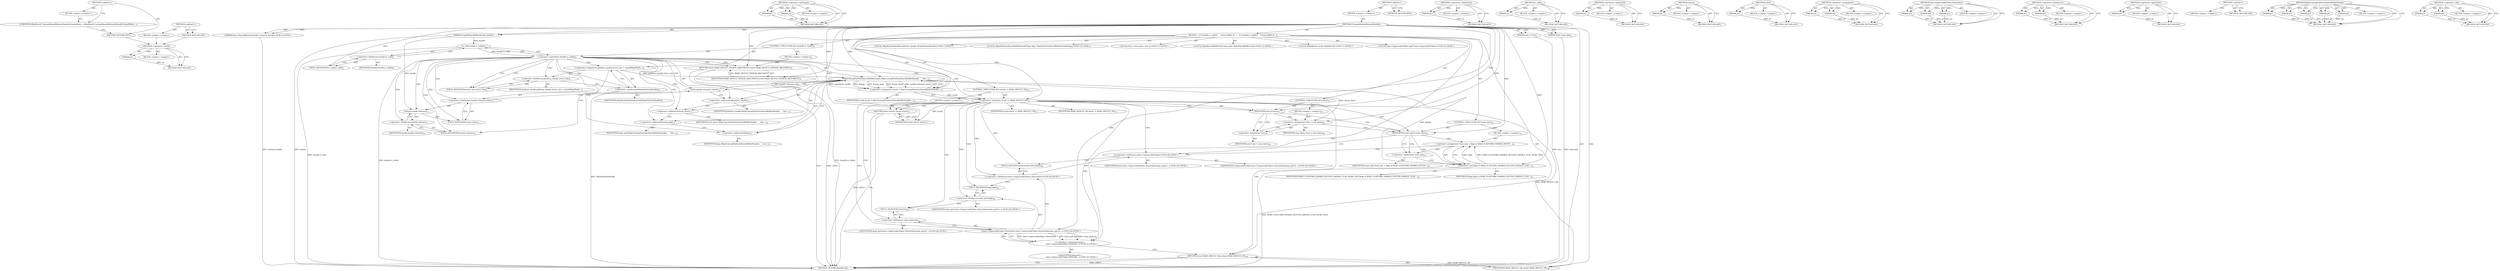 digraph "&lt;global&gt;" {
vulnerable_147 [label=<(METHOD,&lt;operator&gt;.sizeOf)>];
vulnerable_148 [label=<(PARAM,p1)>];
vulnerable_149 [label=<(BLOCK,&lt;empty&gt;,&lt;empty&gt;)>];
vulnerable_150 [label=<(METHOD_RETURN,ANY)>];
vulnerable_171 [label=<(METHOD,&lt;operator&gt;.notEquals)>];
vulnerable_172 [label=<(PARAM,p1)>];
vulnerable_173 [label=<(PARAM,p2)>];
vulnerable_174 [label=<(BLOCK,&lt;empty&gt;,&lt;empty&gt;)>];
vulnerable_175 [label=<(METHOD_RETURN,ANY)>];
vulnerable_6 [label=<(METHOD,&lt;global&gt;)<SUB>1</SUB>>];
vulnerable_7 [label=<(BLOCK,&lt;empty&gt;,&lt;empty&gt;)<SUB>1</SUB>>];
vulnerable_8 [label=<(METHOD,UnwrapSharedMemoryHandle)<SUB>1</SUB>>];
vulnerable_9 [label=<(PARAM,ScopedSharedBufferHandle handle)<SUB>1</SUB>>];
vulnerable_10 [label="<(PARAM,base::SharedMemoryHandle* memory_handle)<SUB>2</SUB>>"];
vulnerable_11 [label=<(PARAM,size_t* size)<SUB>3</SUB>>];
vulnerable_12 [label=<(PARAM,bool* read_only)<SUB>4</SUB>>];
vulnerable_13 [label=<(BLOCK,{
   if (!handle.is_valid())
     return MOJO_R...,{
   if (!handle.is_valid())
     return MOJO_R...)<SUB>4</SUB>>];
vulnerable_14 [label=<(CONTROL_STRUCTURE,IF,if (!handle.is_valid()))<SUB>5</SUB>>];
vulnerable_15 [label=<(&lt;operator&gt;.logicalNot,!handle.is_valid())<SUB>5</SUB>>];
vulnerable_16 [label=<(is_valid,handle.is_valid())<SUB>5</SUB>>];
vulnerable_17 [label=<(&lt;operator&gt;.fieldAccess,handle.is_valid)<SUB>5</SUB>>];
vulnerable_18 [label=<(IDENTIFIER,handle,handle.is_valid())<SUB>5</SUB>>];
vulnerable_19 [label=<(FIELD_IDENTIFIER,is_valid,is_valid)<SUB>5</SUB>>];
vulnerable_20 [label=<(BLOCK,&lt;empty&gt;,&lt;empty&gt;)<SUB>6</SUB>>];
vulnerable_21 [label=<(RETURN,return MOJO_RESULT_INVALID_ARGUMENT;,return MOJO_RESULT_INVALID_ARGUMENT;)<SUB>6</SUB>>];
vulnerable_22 [label=<(IDENTIFIER,MOJO_RESULT_INVALID_ARGUMENT,return MOJO_RESULT_INVALID_ARGUMENT;)<SUB>6</SUB>>];
vulnerable_23 [label="<(LOCAL,MojoPlatformHandle platform_handle: MojoPlatformHandle)<SUB>7</SUB>>"];
vulnerable_24 [label=<(&lt;operator&gt;.assignment,platform_handle.struct_size = sizeof(MojoPlatfo...)<SUB>8</SUB>>];
vulnerable_25 [label=<(&lt;operator&gt;.fieldAccess,platform_handle.struct_size)<SUB>8</SUB>>];
vulnerable_26 [label=<(IDENTIFIER,platform_handle,platform_handle.struct_size = sizeof(MojoPlatfo...)<SUB>8</SUB>>];
vulnerable_27 [label=<(FIELD_IDENTIFIER,struct_size,struct_size)<SUB>8</SUB>>];
vulnerable_28 [label=<(&lt;operator&gt;.sizeOf,sizeof(MojoPlatformHandle))<SUB>8</SUB>>];
vulnerable_29 [label=<(IDENTIFIER,MojoPlatformHandle,sizeof(MojoPlatformHandle))<SUB>8</SUB>>];
vulnerable_30 [label="<(LOCAL,MojoPlatformSharedBufferHandleFlags flags: MojoPlatformSharedBufferHandleFlags)<SUB>10</SUB>>"];
vulnerable_31 [label="<(LOCAL,size_t num_bytes: size_t)<SUB>11</SUB>>"];
vulnerable_32 [label="<(LOCAL,MojoSharedBufferGuid mojo_guid: MojoSharedBufferGuid)<SUB>12</SUB>>"];
vulnerable_33 [label="<(LOCAL,MojoResult result: MojoResult)<SUB>13</SUB>>"];
vulnerable_34 [label=<(&lt;operator&gt;.assignment,result = MojoUnwrapPlatformSharedBufferHandle(
...)<SUB>13</SUB>>];
vulnerable_35 [label=<(IDENTIFIER,result,result = MojoUnwrapPlatformSharedBufferHandle(
...)<SUB>13</SUB>>];
vulnerable_36 [label=<(MojoUnwrapPlatformSharedBufferHandle,MojoUnwrapPlatformSharedBufferHandle(
      han...)<SUB>13</SUB>>];
vulnerable_37 [label=<(value,handle.release().value())<SUB>14</SUB>>];
vulnerable_38 [label=<(&lt;operator&gt;.fieldAccess,handle.release().value)<SUB>14</SUB>>];
vulnerable_39 [label=<(release,handle.release())<SUB>14</SUB>>];
vulnerable_40 [label=<(&lt;operator&gt;.fieldAccess,handle.release)<SUB>14</SUB>>];
vulnerable_41 [label=<(IDENTIFIER,handle,handle.release())<SUB>14</SUB>>];
vulnerable_42 [label=<(FIELD_IDENTIFIER,release,release)<SUB>14</SUB>>];
vulnerable_43 [label=<(FIELD_IDENTIFIER,value,value)<SUB>14</SUB>>];
vulnerable_44 [label=<(&lt;operator&gt;.addressOf,&amp;platform_handle)<SUB>14</SUB>>];
vulnerable_45 [label=<(IDENTIFIER,platform_handle,MojoUnwrapPlatformSharedBufferHandle(
      han...)<SUB>14</SUB>>];
vulnerable_46 [label=<(&lt;operator&gt;.addressOf,&amp;num_bytes)<SUB>14</SUB>>];
vulnerable_47 [label=<(IDENTIFIER,num_bytes,MojoUnwrapPlatformSharedBufferHandle(
      han...)<SUB>14</SUB>>];
vulnerable_48 [label=<(&lt;operator&gt;.addressOf,&amp;mojo_guid)<SUB>14</SUB>>];
vulnerable_49 [label=<(IDENTIFIER,mojo_guid,MojoUnwrapPlatformSharedBufferHandle(
      han...)<SUB>14</SUB>>];
vulnerable_50 [label=<(&lt;operator&gt;.addressOf,&amp;flags)<SUB>15</SUB>>];
vulnerable_51 [label=<(IDENTIFIER,flags,MojoUnwrapPlatformSharedBufferHandle(
      han...)<SUB>15</SUB>>];
vulnerable_52 [label=<(CONTROL_STRUCTURE,IF,if (result != MOJO_RESULT_OK))<SUB>16</SUB>>];
vulnerable_53 [label=<(&lt;operator&gt;.notEquals,result != MOJO_RESULT_OK)<SUB>16</SUB>>];
vulnerable_54 [label=<(IDENTIFIER,result,result != MOJO_RESULT_OK)<SUB>16</SUB>>];
vulnerable_55 [label=<(IDENTIFIER,MOJO_RESULT_OK,result != MOJO_RESULT_OK)<SUB>16</SUB>>];
vulnerable_56 [label=<(BLOCK,&lt;empty&gt;,&lt;empty&gt;)<SUB>17</SUB>>];
vulnerable_57 [label=<(RETURN,return result;,return result;)<SUB>17</SUB>>];
vulnerable_58 [label=<(IDENTIFIER,result,return result;)<SUB>17</SUB>>];
vulnerable_59 [label=<(CONTROL_STRUCTURE,IF,if (size))<SUB>19</SUB>>];
vulnerable_60 [label=<(IDENTIFIER,size,if (size))<SUB>19</SUB>>];
vulnerable_61 [label=<(BLOCK,&lt;empty&gt;,&lt;empty&gt;)<SUB>20</SUB>>];
vulnerable_62 [label=<(&lt;operator&gt;.assignment,*size = num_bytes)<SUB>20</SUB>>];
vulnerable_63 [label=<(&lt;operator&gt;.indirection,*size)<SUB>20</SUB>>];
vulnerable_64 [label=<(IDENTIFIER,size,*size = num_bytes)<SUB>20</SUB>>];
vulnerable_65 [label=<(IDENTIFIER,num_bytes,*size = num_bytes)<SUB>20</SUB>>];
vulnerable_66 [label=<(CONTROL_STRUCTURE,IF,if (read_only))<SUB>22</SUB>>];
vulnerable_67 [label=<(IDENTIFIER,read_only,if (read_only))<SUB>22</SUB>>];
vulnerable_68 [label=<(BLOCK,&lt;empty&gt;,&lt;empty&gt;)<SUB>23</SUB>>];
vulnerable_69 [label=<(&lt;operator&gt;.assignment,*read_only = flags &amp; MOJO_PLATFORM_SHARED_BUFFE...)<SUB>23</SUB>>];
vulnerable_70 [label=<(&lt;operator&gt;.indirection,*read_only)<SUB>23</SUB>>];
vulnerable_71 [label=<(IDENTIFIER,read_only,*read_only = flags &amp; MOJO_PLATFORM_SHARED_BUFFE...)<SUB>23</SUB>>];
vulnerable_72 [label=<(&lt;operator&gt;.and,flags &amp; MOJO_PLATFORM_SHARED_BUFFER_HANDLE_FLAG...)<SUB>23</SUB>>];
vulnerable_73 [label=<(IDENTIFIER,flags,flags &amp; MOJO_PLATFORM_SHARED_BUFFER_HANDLE_FLAG...)<SUB>23</SUB>>];
vulnerable_74 [label=<(IDENTIFIER,MOJO_PLATFORM_SHARED_BUFFER_HANDLE_FLAG_READ_ONLY,flags &amp; MOJO_PLATFORM_SHARED_BUFFER_HANDLE_FLAG...)<SUB>23</SUB>>];
vulnerable_75 [label="<(LOCAL,base.UnguessableToken guid: base.UnguessableToken)<SUB>25</SUB>>"];
vulnerable_76 [label="<(&lt;operator&gt;.assignment,guid =
       base::UnguessableToken::Deseriali...)<SUB>25</SUB>>"];
vulnerable_77 [label="<(IDENTIFIER,guid,guid =
       base::UnguessableToken::Deseriali...)<SUB>25</SUB>>"];
vulnerable_78 [label="<(base.UnguessableToken.Deserialize,base::UnguessableToken::Deserialize(mojo_guid.h...)<SUB>26</SUB>>"];
vulnerable_79 [label="<(&lt;operator&gt;.fieldAccess,base::UnguessableToken::Deserialize)<SUB>26</SUB>>"];
vulnerable_80 [label="<(&lt;operator&gt;.fieldAccess,base::UnguessableToken)<SUB>26</SUB>>"];
vulnerable_81 [label="<(IDENTIFIER,base,base::UnguessableToken::Deserialize(mojo_guid.h...)<SUB>26</SUB>>"];
vulnerable_82 [label="<(IDENTIFIER,UnguessableToken,base::UnguessableToken::Deserialize(mojo_guid.h...)<SUB>26</SUB>>"];
vulnerable_83 [label=<(FIELD_IDENTIFIER,Deserialize,Deserialize)<SUB>26</SUB>>];
vulnerable_84 [label=<(&lt;operator&gt;.fieldAccess,mojo_guid.high)<SUB>26</SUB>>];
vulnerable_85 [label="<(IDENTIFIER,mojo_guid,base::UnguessableToken::Deserialize(mojo_guid.h...)<SUB>26</SUB>>"];
vulnerable_86 [label=<(FIELD_IDENTIFIER,high,high)<SUB>26</SUB>>];
vulnerable_87 [label=<(&lt;operator&gt;.fieldAccess,mojo_guid.low)<SUB>26</SUB>>];
vulnerable_88 [label="<(IDENTIFIER,mojo_guid,base::UnguessableToken::Deserialize(mojo_guid.h...)<SUB>26</SUB>>"];
vulnerable_89 [label=<(FIELD_IDENTIFIER,low,low)<SUB>26</SUB>>];
vulnerable_90 [label=<(RETURN,return MOJO_RESULT_OK;,return MOJO_RESULT_OK;)<SUB>46</SUB>>];
vulnerable_91 [label=<(IDENTIFIER,MOJO_RESULT_OK,return MOJO_RESULT_OK;)<SUB>46</SUB>>];
vulnerable_92 [label=<(METHOD_RETURN,MojoResult)<SUB>1</SUB>>];
vulnerable_94 [label=<(METHOD_RETURN,ANY)<SUB>1</SUB>>];
vulnerable_176 [label=<(METHOD,&lt;operator&gt;.indirection)>];
vulnerable_177 [label=<(PARAM,p1)>];
vulnerable_178 [label=<(BLOCK,&lt;empty&gt;,&lt;empty&gt;)>];
vulnerable_179 [label=<(METHOD_RETURN,ANY)>];
vulnerable_133 [label=<(METHOD,is_valid)>];
vulnerable_134 [label=<(PARAM,p1)>];
vulnerable_135 [label=<(BLOCK,&lt;empty&gt;,&lt;empty&gt;)>];
vulnerable_136 [label=<(METHOD_RETURN,ANY)>];
vulnerable_167 [label=<(METHOD,&lt;operator&gt;.addressOf)>];
vulnerable_168 [label=<(PARAM,p1)>];
vulnerable_169 [label=<(BLOCK,&lt;empty&gt;,&lt;empty&gt;)>];
vulnerable_170 [label=<(METHOD_RETURN,ANY)>];
vulnerable_163 [label=<(METHOD,release)>];
vulnerable_164 [label=<(PARAM,p1)>];
vulnerable_165 [label=<(BLOCK,&lt;empty&gt;,&lt;empty&gt;)>];
vulnerable_166 [label=<(METHOD_RETURN,ANY)>];
vulnerable_159 [label=<(METHOD,value)>];
vulnerable_160 [label=<(PARAM,p1)>];
vulnerable_161 [label=<(BLOCK,&lt;empty&gt;,&lt;empty&gt;)>];
vulnerable_162 [label=<(METHOD_RETURN,ANY)>];
vulnerable_142 [label=<(METHOD,&lt;operator&gt;.assignment)>];
vulnerable_143 [label=<(PARAM,p1)>];
vulnerable_144 [label=<(PARAM,p2)>];
vulnerable_145 [label=<(BLOCK,&lt;empty&gt;,&lt;empty&gt;)>];
vulnerable_146 [label=<(METHOD_RETURN,ANY)>];
vulnerable_185 [label=<(METHOD,base.UnguessableToken.Deserialize)>];
vulnerable_186 [label=<(PARAM,p1)>];
vulnerable_187 [label=<(PARAM,p2)>];
vulnerable_188 [label=<(PARAM,p3)>];
vulnerable_189 [label=<(BLOCK,&lt;empty&gt;,&lt;empty&gt;)>];
vulnerable_190 [label=<(METHOD_RETURN,ANY)>];
vulnerable_137 [label=<(METHOD,&lt;operator&gt;.fieldAccess)>];
vulnerable_138 [label=<(PARAM,p1)>];
vulnerable_139 [label=<(PARAM,p2)>];
vulnerable_140 [label=<(BLOCK,&lt;empty&gt;,&lt;empty&gt;)>];
vulnerable_141 [label=<(METHOD_RETURN,ANY)>];
vulnerable_129 [label=<(METHOD,&lt;operator&gt;.logicalNot)>];
vulnerable_130 [label=<(PARAM,p1)>];
vulnerable_131 [label=<(BLOCK,&lt;empty&gt;,&lt;empty&gt;)>];
vulnerable_132 [label=<(METHOD_RETURN,ANY)>];
vulnerable_123 [label=<(METHOD,&lt;global&gt;)<SUB>1</SUB>>];
vulnerable_124 [label=<(BLOCK,&lt;empty&gt;,&lt;empty&gt;)>];
vulnerable_125 [label=<(METHOD_RETURN,ANY)>];
vulnerable_151 [label=<(METHOD,MojoUnwrapPlatformSharedBufferHandle)>];
vulnerable_152 [label=<(PARAM,p1)>];
vulnerable_153 [label=<(PARAM,p2)>];
vulnerable_154 [label=<(PARAM,p3)>];
vulnerable_155 [label=<(PARAM,p4)>];
vulnerable_156 [label=<(PARAM,p5)>];
vulnerable_157 [label=<(BLOCK,&lt;empty&gt;,&lt;empty&gt;)>];
vulnerable_158 [label=<(METHOD_RETURN,ANY)>];
vulnerable_180 [label=<(METHOD,&lt;operator&gt;.and)>];
vulnerable_181 [label=<(PARAM,p1)>];
vulnerable_182 [label=<(PARAM,p2)>];
vulnerable_183 [label=<(BLOCK,&lt;empty&gt;,&lt;empty&gt;)>];
vulnerable_184 [label=<(METHOD_RETURN,ANY)>];
fixed_6 [label=<(METHOD,&lt;global&gt;)<SUB>1</SUB>>];
fixed_7 [label=<(BLOCK,&lt;empty&gt;,&lt;empty&gt;)<SUB>1</SUB>>];
fixed_8 [label=<(UNKNOWN,MojoResult UnwrapSharedMemoryHandle(ScopedShare...,MojoResult UnwrapSharedMemoryHandle(ScopedShare...)<SUB>1</SUB>>];
fixed_9 [label=<(METHOD_RETURN,ANY)<SUB>1</SUB>>];
fixed_14 [label=<(METHOD,&lt;global&gt;)<SUB>1</SUB>>];
fixed_15 [label=<(BLOCK,&lt;empty&gt;,&lt;empty&gt;)>];
fixed_16 [label=<(METHOD_RETURN,ANY)>];
vulnerable_147 -> vulnerable_148  [key=0, label="AST: "];
vulnerable_147 -> vulnerable_148  [key=1, label="DDG: "];
vulnerable_147 -> vulnerable_149  [key=0, label="AST: "];
vulnerable_147 -> vulnerable_150  [key=0, label="AST: "];
vulnerable_147 -> vulnerable_150  [key=1, label="CFG: "];
vulnerable_148 -> vulnerable_150  [key=0, label="DDG: p1"];
vulnerable_171 -> vulnerable_172  [key=0, label="AST: "];
vulnerable_171 -> vulnerable_172  [key=1, label="DDG: "];
vulnerable_171 -> vulnerable_174  [key=0, label="AST: "];
vulnerable_171 -> vulnerable_173  [key=0, label="AST: "];
vulnerable_171 -> vulnerable_173  [key=1, label="DDG: "];
vulnerable_171 -> vulnerable_175  [key=0, label="AST: "];
vulnerable_171 -> vulnerable_175  [key=1, label="CFG: "];
vulnerable_172 -> vulnerable_175  [key=0, label="DDG: p1"];
vulnerable_173 -> vulnerable_175  [key=0, label="DDG: p2"];
vulnerable_6 -> vulnerable_7  [key=0, label="AST: "];
vulnerable_6 -> vulnerable_94  [key=0, label="AST: "];
vulnerable_6 -> vulnerable_94  [key=1, label="CFG: "];
vulnerable_7 -> vulnerable_8  [key=0, label="AST: "];
vulnerable_8 -> vulnerable_9  [key=0, label="AST: "];
vulnerable_8 -> vulnerable_9  [key=1, label="DDG: "];
vulnerable_8 -> vulnerable_10  [key=0, label="AST: "];
vulnerable_8 -> vulnerable_10  [key=1, label="DDG: "];
vulnerable_8 -> vulnerable_11  [key=0, label="AST: "];
vulnerable_8 -> vulnerable_11  [key=1, label="DDG: "];
vulnerable_8 -> vulnerable_12  [key=0, label="AST: "];
vulnerable_8 -> vulnerable_12  [key=1, label="DDG: "];
vulnerable_8 -> vulnerable_13  [key=0, label="AST: "];
vulnerable_8 -> vulnerable_92  [key=0, label="AST: "];
vulnerable_8 -> vulnerable_19  [key=0, label="CFG: "];
vulnerable_8 -> vulnerable_60  [key=0, label="DDG: "];
vulnerable_8 -> vulnerable_67  [key=0, label="DDG: "];
vulnerable_8 -> vulnerable_91  [key=0, label="DDG: "];
vulnerable_8 -> vulnerable_21  [key=0, label="DDG: "];
vulnerable_8 -> vulnerable_36  [key=0, label="DDG: "];
vulnerable_8 -> vulnerable_53  [key=0, label="DDG: "];
vulnerable_8 -> vulnerable_62  [key=0, label="DDG: "];
vulnerable_8 -> vulnerable_78  [key=0, label="DDG: "];
vulnerable_8 -> vulnerable_22  [key=0, label="DDG: "];
vulnerable_8 -> vulnerable_58  [key=0, label="DDG: "];
vulnerable_8 -> vulnerable_72  [key=0, label="DDG: "];
vulnerable_9 -> vulnerable_92  [key=0, label="DDG: handle"];
vulnerable_9 -> vulnerable_16  [key=0, label="DDG: handle"];
vulnerable_9 -> vulnerable_39  [key=0, label="DDG: handle"];
vulnerable_10 -> vulnerable_92  [key=0, label="DDG: memory_handle"];
vulnerable_11 -> vulnerable_92  [key=0, label="DDG: size"];
vulnerable_12 -> vulnerable_92  [key=0, label="DDG: read_only"];
vulnerable_13 -> vulnerable_14  [key=0, label="AST: "];
vulnerable_13 -> vulnerable_23  [key=0, label="AST: "];
vulnerable_13 -> vulnerable_24  [key=0, label="AST: "];
vulnerable_13 -> vulnerable_30  [key=0, label="AST: "];
vulnerable_13 -> vulnerable_31  [key=0, label="AST: "];
vulnerable_13 -> vulnerable_32  [key=0, label="AST: "];
vulnerable_13 -> vulnerable_33  [key=0, label="AST: "];
vulnerable_13 -> vulnerable_34  [key=0, label="AST: "];
vulnerable_13 -> vulnerable_52  [key=0, label="AST: "];
vulnerable_13 -> vulnerable_59  [key=0, label="AST: "];
vulnerable_13 -> vulnerable_66  [key=0, label="AST: "];
vulnerable_13 -> vulnerable_75  [key=0, label="AST: "];
vulnerable_13 -> vulnerable_76  [key=0, label="AST: "];
vulnerable_13 -> vulnerable_90  [key=0, label="AST: "];
vulnerable_14 -> vulnerable_15  [key=0, label="AST: "];
vulnerable_14 -> vulnerable_20  [key=0, label="AST: "];
vulnerable_15 -> vulnerable_16  [key=0, label="AST: "];
vulnerable_15 -> vulnerable_21  [key=0, label="CFG: "];
vulnerable_15 -> vulnerable_21  [key=1, label="CDG: "];
vulnerable_15 -> vulnerable_27  [key=0, label="CFG: "];
vulnerable_15 -> vulnerable_27  [key=1, label="CDG: "];
vulnerable_15 -> vulnerable_92  [key=0, label="DDG: handle.is_valid()"];
vulnerable_15 -> vulnerable_92  [key=1, label="DDG: !handle.is_valid()"];
vulnerable_15 -> vulnerable_34  [key=0, label="CDG: "];
vulnerable_15 -> vulnerable_48  [key=0, label="CDG: "];
vulnerable_15 -> vulnerable_42  [key=0, label="CDG: "];
vulnerable_15 -> vulnerable_28  [key=0, label="CDG: "];
vulnerable_15 -> vulnerable_37  [key=0, label="CDG: "];
vulnerable_15 -> vulnerable_46  [key=0, label="CDG: "];
vulnerable_15 -> vulnerable_38  [key=0, label="CDG: "];
vulnerable_15 -> vulnerable_25  [key=0, label="CDG: "];
vulnerable_15 -> vulnerable_40  [key=0, label="CDG: "];
vulnerable_15 -> vulnerable_50  [key=0, label="CDG: "];
vulnerable_15 -> vulnerable_44  [key=0, label="CDG: "];
vulnerable_15 -> vulnerable_43  [key=0, label="CDG: "];
vulnerable_15 -> vulnerable_24  [key=0, label="CDG: "];
vulnerable_15 -> vulnerable_36  [key=0, label="CDG: "];
vulnerable_15 -> vulnerable_53  [key=0, label="CDG: "];
vulnerable_15 -> vulnerable_39  [key=0, label="CDG: "];
vulnerable_16 -> vulnerable_17  [key=0, label="AST: "];
vulnerable_16 -> vulnerable_15  [key=0, label="CFG: "];
vulnerable_16 -> vulnerable_15  [key=1, label="DDG: handle.is_valid"];
vulnerable_16 -> vulnerable_92  [key=0, label="DDG: handle.is_valid"];
vulnerable_17 -> vulnerable_18  [key=0, label="AST: "];
vulnerable_17 -> vulnerable_19  [key=0, label="AST: "];
vulnerable_17 -> vulnerable_16  [key=0, label="CFG: "];
vulnerable_19 -> vulnerable_17  [key=0, label="CFG: "];
vulnerable_20 -> vulnerable_21  [key=0, label="AST: "];
vulnerable_21 -> vulnerable_22  [key=0, label="AST: "];
vulnerable_21 -> vulnerable_92  [key=0, label="CFG: "];
vulnerable_21 -> vulnerable_92  [key=1, label="DDG: &lt;RET&gt;"];
vulnerable_22 -> vulnerable_21  [key=0, label="DDG: MOJO_RESULT_INVALID_ARGUMENT"];
vulnerable_24 -> vulnerable_25  [key=0, label="AST: "];
vulnerable_24 -> vulnerable_28  [key=0, label="AST: "];
vulnerable_24 -> vulnerable_42  [key=0, label="CFG: "];
vulnerable_24 -> vulnerable_36  [key=0, label="DDG: platform_handle.struct_size"];
vulnerable_25 -> vulnerable_26  [key=0, label="AST: "];
vulnerable_25 -> vulnerable_27  [key=0, label="AST: "];
vulnerable_25 -> vulnerable_28  [key=0, label="CFG: "];
vulnerable_27 -> vulnerable_25  [key=0, label="CFG: "];
vulnerable_28 -> vulnerable_29  [key=0, label="AST: "];
vulnerable_28 -> vulnerable_24  [key=0, label="CFG: "];
vulnerable_28 -> vulnerable_92  [key=0, label="DDG: MojoPlatformHandle"];
vulnerable_34 -> vulnerable_35  [key=0, label="AST: "];
vulnerable_34 -> vulnerable_36  [key=0, label="AST: "];
vulnerable_34 -> vulnerable_53  [key=0, label="CFG: "];
vulnerable_34 -> vulnerable_53  [key=1, label="DDG: result"];
vulnerable_36 -> vulnerable_37  [key=0, label="AST: "];
vulnerable_36 -> vulnerable_44  [key=0, label="AST: "];
vulnerable_36 -> vulnerable_46  [key=0, label="AST: "];
vulnerable_36 -> vulnerable_48  [key=0, label="AST: "];
vulnerable_36 -> vulnerable_50  [key=0, label="AST: "];
vulnerable_36 -> vulnerable_34  [key=0, label="CFG: "];
vulnerable_36 -> vulnerable_34  [key=1, label="DDG: &amp;platform_handle"];
vulnerable_36 -> vulnerable_34  [key=2, label="DDG: &amp;flags"];
vulnerable_36 -> vulnerable_34  [key=3, label="DDG: &amp;mojo_guid"];
vulnerable_36 -> vulnerable_34  [key=4, label="DDG: &amp;num_bytes"];
vulnerable_36 -> vulnerable_34  [key=5, label="DDG: handle.release().value()"];
vulnerable_36 -> vulnerable_62  [key=0, label="DDG: &amp;num_bytes"];
vulnerable_36 -> vulnerable_72  [key=0, label="DDG: &amp;flags"];
vulnerable_37 -> vulnerable_38  [key=0, label="AST: "];
vulnerable_37 -> vulnerable_44  [key=0, label="CFG: "];
vulnerable_37 -> vulnerable_36  [key=0, label="DDG: handle.release().value"];
vulnerable_38 -> vulnerable_39  [key=0, label="AST: "];
vulnerable_38 -> vulnerable_43  [key=0, label="AST: "];
vulnerable_38 -> vulnerable_37  [key=0, label="CFG: "];
vulnerable_39 -> vulnerable_40  [key=0, label="AST: "];
vulnerable_39 -> vulnerable_43  [key=0, label="CFG: "];
vulnerable_40 -> vulnerable_41  [key=0, label="AST: "];
vulnerable_40 -> vulnerable_42  [key=0, label="AST: "];
vulnerable_40 -> vulnerable_39  [key=0, label="CFG: "];
vulnerable_42 -> vulnerable_40  [key=0, label="CFG: "];
vulnerable_43 -> vulnerable_38  [key=0, label="CFG: "];
vulnerable_44 -> vulnerable_45  [key=0, label="AST: "];
vulnerable_44 -> vulnerable_46  [key=0, label="CFG: "];
vulnerable_46 -> vulnerable_47  [key=0, label="AST: "];
vulnerable_46 -> vulnerable_48  [key=0, label="CFG: "];
vulnerable_48 -> vulnerable_49  [key=0, label="AST: "];
vulnerable_48 -> vulnerable_50  [key=0, label="CFG: "];
vulnerable_50 -> vulnerable_51  [key=0, label="AST: "];
vulnerable_50 -> vulnerable_36  [key=0, label="CFG: "];
vulnerable_52 -> vulnerable_53  [key=0, label="AST: "];
vulnerable_52 -> vulnerable_56  [key=0, label="AST: "];
vulnerable_53 -> vulnerable_54  [key=0, label="AST: "];
vulnerable_53 -> vulnerable_55  [key=0, label="AST: "];
vulnerable_53 -> vulnerable_60  [key=0, label="CFG: "];
vulnerable_53 -> vulnerable_60  [key=1, label="CDG: "];
vulnerable_53 -> vulnerable_57  [key=0, label="CFG: "];
vulnerable_53 -> vulnerable_57  [key=1, label="CDG: "];
vulnerable_53 -> vulnerable_91  [key=0, label="DDG: MOJO_RESULT_OK"];
vulnerable_53 -> vulnerable_58  [key=0, label="DDG: result"];
vulnerable_53 -> vulnerable_89  [key=0, label="CDG: "];
vulnerable_53 -> vulnerable_84  [key=0, label="CDG: "];
vulnerable_53 -> vulnerable_67  [key=0, label="CDG: "];
vulnerable_53 -> vulnerable_76  [key=0, label="CDG: "];
vulnerable_53 -> vulnerable_87  [key=0, label="CDG: "];
vulnerable_53 -> vulnerable_90  [key=0, label="CDG: "];
vulnerable_53 -> vulnerable_79  [key=0, label="CDG: "];
vulnerable_53 -> vulnerable_80  [key=0, label="CDG: "];
vulnerable_53 -> vulnerable_83  [key=0, label="CDG: "];
vulnerable_53 -> vulnerable_78  [key=0, label="CDG: "];
vulnerable_53 -> vulnerable_86  [key=0, label="CDG: "];
vulnerable_56 -> vulnerable_57  [key=0, label="AST: "];
vulnerable_57 -> vulnerable_58  [key=0, label="AST: "];
vulnerable_57 -> vulnerable_92  [key=0, label="CFG: "];
vulnerable_57 -> vulnerable_92  [key=1, label="DDG: &lt;RET&gt;"];
vulnerable_58 -> vulnerable_57  [key=0, label="DDG: result"];
vulnerable_59 -> vulnerable_60  [key=0, label="AST: "];
vulnerable_59 -> vulnerable_61  [key=0, label="AST: "];
vulnerable_60 -> vulnerable_67  [key=0, label="CFG: "];
vulnerable_60 -> vulnerable_63  [key=0, label="CFG: "];
vulnerable_60 -> vulnerable_63  [key=1, label="CDG: "];
vulnerable_60 -> vulnerable_62  [key=0, label="CDG: "];
vulnerable_61 -> vulnerable_62  [key=0, label="AST: "];
vulnerable_62 -> vulnerable_63  [key=0, label="AST: "];
vulnerable_62 -> vulnerable_65  [key=0, label="AST: "];
vulnerable_62 -> vulnerable_67  [key=0, label="CFG: "];
vulnerable_63 -> vulnerable_64  [key=0, label="AST: "];
vulnerable_63 -> vulnerable_62  [key=0, label="CFG: "];
vulnerable_66 -> vulnerable_67  [key=0, label="AST: "];
vulnerable_66 -> vulnerable_68  [key=0, label="AST: "];
vulnerable_67 -> vulnerable_70  [key=0, label="CFG: "];
vulnerable_67 -> vulnerable_70  [key=1, label="CDG: "];
vulnerable_67 -> vulnerable_80  [key=0, label="CFG: "];
vulnerable_67 -> vulnerable_72  [key=0, label="CDG: "];
vulnerable_67 -> vulnerable_69  [key=0, label="CDG: "];
vulnerable_68 -> vulnerable_69  [key=0, label="AST: "];
vulnerable_69 -> vulnerable_70  [key=0, label="AST: "];
vulnerable_69 -> vulnerable_72  [key=0, label="AST: "];
vulnerable_69 -> vulnerable_80  [key=0, label="CFG: "];
vulnerable_70 -> vulnerable_71  [key=0, label="AST: "];
vulnerable_70 -> vulnerable_72  [key=0, label="CFG: "];
vulnerable_72 -> vulnerable_73  [key=0, label="AST: "];
vulnerable_72 -> vulnerable_74  [key=0, label="AST: "];
vulnerable_72 -> vulnerable_69  [key=0, label="CFG: "];
vulnerable_72 -> vulnerable_69  [key=1, label="DDG: flags"];
vulnerable_72 -> vulnerable_69  [key=2, label="DDG: MOJO_PLATFORM_SHARED_BUFFER_HANDLE_FLAG_READ_ONLY"];
vulnerable_72 -> vulnerable_92  [key=0, label="DDG: MOJO_PLATFORM_SHARED_BUFFER_HANDLE_FLAG_READ_ONLY"];
vulnerable_76 -> vulnerable_77  [key=0, label="AST: "];
vulnerable_76 -> vulnerable_78  [key=0, label="AST: "];
vulnerable_76 -> vulnerable_90  [key=0, label="CFG: "];
vulnerable_78 -> vulnerable_79  [key=0, label="AST: "];
vulnerable_78 -> vulnerable_84  [key=0, label="AST: "];
vulnerable_78 -> vulnerable_87  [key=0, label="AST: "];
vulnerable_78 -> vulnerable_76  [key=0, label="CFG: "];
vulnerable_78 -> vulnerable_76  [key=1, label="DDG: base::UnguessableToken::Deserialize"];
vulnerable_78 -> vulnerable_76  [key=2, label="DDG: mojo_guid.high"];
vulnerable_78 -> vulnerable_76  [key=3, label="DDG: mojo_guid.low"];
vulnerable_79 -> vulnerable_80  [key=0, label="AST: "];
vulnerable_79 -> vulnerable_83  [key=0, label="AST: "];
vulnerable_79 -> vulnerable_86  [key=0, label="CFG: "];
vulnerable_80 -> vulnerable_81  [key=0, label="AST: "];
vulnerable_80 -> vulnerable_82  [key=0, label="AST: "];
vulnerable_80 -> vulnerable_83  [key=0, label="CFG: "];
vulnerable_83 -> vulnerable_79  [key=0, label="CFG: "];
vulnerable_84 -> vulnerable_85  [key=0, label="AST: "];
vulnerable_84 -> vulnerable_86  [key=0, label="AST: "];
vulnerable_84 -> vulnerable_89  [key=0, label="CFG: "];
vulnerable_86 -> vulnerable_84  [key=0, label="CFG: "];
vulnerable_87 -> vulnerable_88  [key=0, label="AST: "];
vulnerable_87 -> vulnerable_89  [key=0, label="AST: "];
vulnerable_87 -> vulnerable_78  [key=0, label="CFG: "];
vulnerable_89 -> vulnerable_87  [key=0, label="CFG: "];
vulnerable_90 -> vulnerable_91  [key=0, label="AST: "];
vulnerable_90 -> vulnerable_92  [key=0, label="CFG: "];
vulnerable_90 -> vulnerable_92  [key=1, label="DDG: &lt;RET&gt;"];
vulnerable_91 -> vulnerable_90  [key=0, label="DDG: MOJO_RESULT_OK"];
vulnerable_176 -> vulnerable_177  [key=0, label="AST: "];
vulnerable_176 -> vulnerable_177  [key=1, label="DDG: "];
vulnerable_176 -> vulnerable_178  [key=0, label="AST: "];
vulnerable_176 -> vulnerable_179  [key=0, label="AST: "];
vulnerable_176 -> vulnerable_179  [key=1, label="CFG: "];
vulnerable_177 -> vulnerable_179  [key=0, label="DDG: p1"];
vulnerable_133 -> vulnerable_134  [key=0, label="AST: "];
vulnerable_133 -> vulnerable_134  [key=1, label="DDG: "];
vulnerable_133 -> vulnerable_135  [key=0, label="AST: "];
vulnerable_133 -> vulnerable_136  [key=0, label="AST: "];
vulnerable_133 -> vulnerable_136  [key=1, label="CFG: "];
vulnerable_134 -> vulnerable_136  [key=0, label="DDG: p1"];
vulnerable_167 -> vulnerable_168  [key=0, label="AST: "];
vulnerable_167 -> vulnerable_168  [key=1, label="DDG: "];
vulnerable_167 -> vulnerable_169  [key=0, label="AST: "];
vulnerable_167 -> vulnerable_170  [key=0, label="AST: "];
vulnerable_167 -> vulnerable_170  [key=1, label="CFG: "];
vulnerable_168 -> vulnerable_170  [key=0, label="DDG: p1"];
vulnerable_163 -> vulnerable_164  [key=0, label="AST: "];
vulnerable_163 -> vulnerable_164  [key=1, label="DDG: "];
vulnerable_163 -> vulnerable_165  [key=0, label="AST: "];
vulnerable_163 -> vulnerable_166  [key=0, label="AST: "];
vulnerable_163 -> vulnerable_166  [key=1, label="CFG: "];
vulnerable_164 -> vulnerable_166  [key=0, label="DDG: p1"];
vulnerable_159 -> vulnerable_160  [key=0, label="AST: "];
vulnerable_159 -> vulnerable_160  [key=1, label="DDG: "];
vulnerable_159 -> vulnerable_161  [key=0, label="AST: "];
vulnerable_159 -> vulnerable_162  [key=0, label="AST: "];
vulnerable_159 -> vulnerable_162  [key=1, label="CFG: "];
vulnerable_160 -> vulnerable_162  [key=0, label="DDG: p1"];
vulnerable_142 -> vulnerable_143  [key=0, label="AST: "];
vulnerable_142 -> vulnerable_143  [key=1, label="DDG: "];
vulnerable_142 -> vulnerable_145  [key=0, label="AST: "];
vulnerable_142 -> vulnerable_144  [key=0, label="AST: "];
vulnerable_142 -> vulnerable_144  [key=1, label="DDG: "];
vulnerable_142 -> vulnerable_146  [key=0, label="AST: "];
vulnerable_142 -> vulnerable_146  [key=1, label="CFG: "];
vulnerable_143 -> vulnerable_146  [key=0, label="DDG: p1"];
vulnerable_144 -> vulnerable_146  [key=0, label="DDG: p2"];
vulnerable_185 -> vulnerable_186  [key=0, label="AST: "];
vulnerable_185 -> vulnerable_186  [key=1, label="DDG: "];
vulnerable_185 -> vulnerable_189  [key=0, label="AST: "];
vulnerable_185 -> vulnerable_187  [key=0, label="AST: "];
vulnerable_185 -> vulnerable_187  [key=1, label="DDG: "];
vulnerable_185 -> vulnerable_190  [key=0, label="AST: "];
vulnerable_185 -> vulnerable_190  [key=1, label="CFG: "];
vulnerable_185 -> vulnerable_188  [key=0, label="AST: "];
vulnerable_185 -> vulnerable_188  [key=1, label="DDG: "];
vulnerable_186 -> vulnerable_190  [key=0, label="DDG: p1"];
vulnerable_187 -> vulnerable_190  [key=0, label="DDG: p2"];
vulnerable_188 -> vulnerable_190  [key=0, label="DDG: p3"];
vulnerable_137 -> vulnerable_138  [key=0, label="AST: "];
vulnerable_137 -> vulnerable_138  [key=1, label="DDG: "];
vulnerable_137 -> vulnerable_140  [key=0, label="AST: "];
vulnerable_137 -> vulnerable_139  [key=0, label="AST: "];
vulnerable_137 -> vulnerable_139  [key=1, label="DDG: "];
vulnerable_137 -> vulnerable_141  [key=0, label="AST: "];
vulnerable_137 -> vulnerable_141  [key=1, label="CFG: "];
vulnerable_138 -> vulnerable_141  [key=0, label="DDG: p1"];
vulnerable_139 -> vulnerable_141  [key=0, label="DDG: p2"];
vulnerable_129 -> vulnerable_130  [key=0, label="AST: "];
vulnerable_129 -> vulnerable_130  [key=1, label="DDG: "];
vulnerable_129 -> vulnerable_131  [key=0, label="AST: "];
vulnerable_129 -> vulnerable_132  [key=0, label="AST: "];
vulnerable_129 -> vulnerable_132  [key=1, label="CFG: "];
vulnerable_130 -> vulnerable_132  [key=0, label="DDG: p1"];
vulnerable_123 -> vulnerable_124  [key=0, label="AST: "];
vulnerable_123 -> vulnerable_125  [key=0, label="AST: "];
vulnerable_123 -> vulnerable_125  [key=1, label="CFG: "];
vulnerable_151 -> vulnerable_152  [key=0, label="AST: "];
vulnerable_151 -> vulnerable_152  [key=1, label="DDG: "];
vulnerable_151 -> vulnerable_157  [key=0, label="AST: "];
vulnerable_151 -> vulnerable_153  [key=0, label="AST: "];
vulnerable_151 -> vulnerable_153  [key=1, label="DDG: "];
vulnerable_151 -> vulnerable_158  [key=0, label="AST: "];
vulnerable_151 -> vulnerable_158  [key=1, label="CFG: "];
vulnerable_151 -> vulnerable_154  [key=0, label="AST: "];
vulnerable_151 -> vulnerable_154  [key=1, label="DDG: "];
vulnerable_151 -> vulnerable_155  [key=0, label="AST: "];
vulnerable_151 -> vulnerable_155  [key=1, label="DDG: "];
vulnerable_151 -> vulnerable_156  [key=0, label="AST: "];
vulnerable_151 -> vulnerable_156  [key=1, label="DDG: "];
vulnerable_152 -> vulnerable_158  [key=0, label="DDG: p1"];
vulnerable_153 -> vulnerable_158  [key=0, label="DDG: p2"];
vulnerable_154 -> vulnerable_158  [key=0, label="DDG: p3"];
vulnerable_155 -> vulnerable_158  [key=0, label="DDG: p4"];
vulnerable_156 -> vulnerable_158  [key=0, label="DDG: p5"];
vulnerable_180 -> vulnerable_181  [key=0, label="AST: "];
vulnerable_180 -> vulnerable_181  [key=1, label="DDG: "];
vulnerable_180 -> vulnerable_183  [key=0, label="AST: "];
vulnerable_180 -> vulnerable_182  [key=0, label="AST: "];
vulnerable_180 -> vulnerable_182  [key=1, label="DDG: "];
vulnerable_180 -> vulnerable_184  [key=0, label="AST: "];
vulnerable_180 -> vulnerable_184  [key=1, label="CFG: "];
vulnerable_181 -> vulnerable_184  [key=0, label="DDG: p1"];
vulnerable_182 -> vulnerable_184  [key=0, label="DDG: p2"];
fixed_6 -> fixed_7  [key=0, label="AST: "];
fixed_6 -> fixed_9  [key=0, label="AST: "];
fixed_6 -> fixed_8  [key=0, label="CFG: "];
fixed_7 -> fixed_8  [key=0, label="AST: "];
fixed_8 -> fixed_9  [key=0, label="CFG: "];
fixed_9 -> vulnerable_147  [key=0];
fixed_14 -> fixed_15  [key=0, label="AST: "];
fixed_14 -> fixed_16  [key=0, label="AST: "];
fixed_14 -> fixed_16  [key=1, label="CFG: "];
fixed_15 -> vulnerable_147  [key=0];
fixed_16 -> vulnerable_147  [key=0];
}
